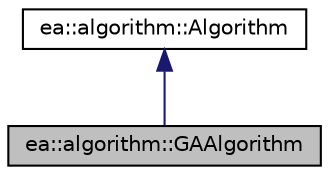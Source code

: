 digraph "ea::algorithm::GAAlgorithm"
{
 // LATEX_PDF_SIZE
  edge [fontname="Helvetica",fontsize="10",labelfontname="Helvetica",labelfontsize="10"];
  node [fontname="Helvetica",fontsize="10",shape=record];
  Node1 [label="ea::algorithm::GAAlgorithm",height=0.2,width=0.4,color="black", fillcolor="grey75", style="filled", fontcolor="black",tooltip="Genetic algorithm."];
  Node2 -> Node1 [dir="back",color="midnightblue",fontsize="10",style="solid",fontname="Helvetica"];
  Node2 [label="ea::algorithm::Algorithm",height=0.2,width=0.4,color="black", fillcolor="white", style="filled",URL="$classea_1_1algorithm_1_1Algorithm.html",tooltip="The base class of (E|G)A search algorithms."];
}
